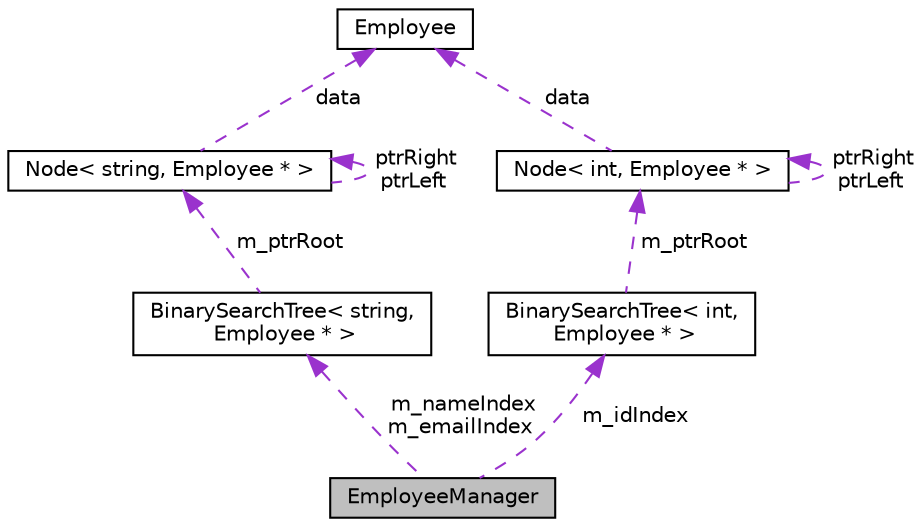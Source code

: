 digraph "EmployeeManager"
{
  edge [fontname="Helvetica",fontsize="10",labelfontname="Helvetica",labelfontsize="10"];
  node [fontname="Helvetica",fontsize="10",shape=record];
  Node1 [label="EmployeeManager",height=0.2,width=0.4,color="black", fillcolor="grey75", style="filled", fontcolor="black"];
  Node2 -> Node1 [dir="back",color="darkorchid3",fontsize="10",style="dashed",label=" m_nameIndex\nm_emailIndex" ,fontname="Helvetica"];
  Node2 [label="BinarySearchTree\< string,\l Employee * \>",height=0.2,width=0.4,color="black", fillcolor="white", style="filled",URL="$classBinarySearchTree.html"];
  Node3 -> Node2 [dir="back",color="darkorchid3",fontsize="10",style="dashed",label=" m_ptrRoot" ,fontname="Helvetica"];
  Node3 [label="Node\< string, Employee * \>",height=0.2,width=0.4,color="black", fillcolor="white", style="filled",URL="$classNode.html"];
  Node4 -> Node3 [dir="back",color="darkorchid3",fontsize="10",style="dashed",label=" data" ,fontname="Helvetica"];
  Node4 [label="Employee",height=0.2,width=0.4,color="black", fillcolor="white", style="filled",URL="$structEmployee.html"];
  Node3 -> Node3 [dir="back",color="darkorchid3",fontsize="10",style="dashed",label=" ptrRight\nptrLeft" ,fontname="Helvetica"];
  Node5 -> Node1 [dir="back",color="darkorchid3",fontsize="10",style="dashed",label=" m_idIndex" ,fontname="Helvetica"];
  Node5 [label="BinarySearchTree\< int,\l Employee * \>",height=0.2,width=0.4,color="black", fillcolor="white", style="filled",URL="$classBinarySearchTree.html"];
  Node6 -> Node5 [dir="back",color="darkorchid3",fontsize="10",style="dashed",label=" m_ptrRoot" ,fontname="Helvetica"];
  Node6 [label="Node\< int, Employee * \>",height=0.2,width=0.4,color="black", fillcolor="white", style="filled",URL="$classNode.html"];
  Node4 -> Node6 [dir="back",color="darkorchid3",fontsize="10",style="dashed",label=" data" ,fontname="Helvetica"];
  Node6 -> Node6 [dir="back",color="darkorchid3",fontsize="10",style="dashed",label=" ptrRight\nptrLeft" ,fontname="Helvetica"];
}
